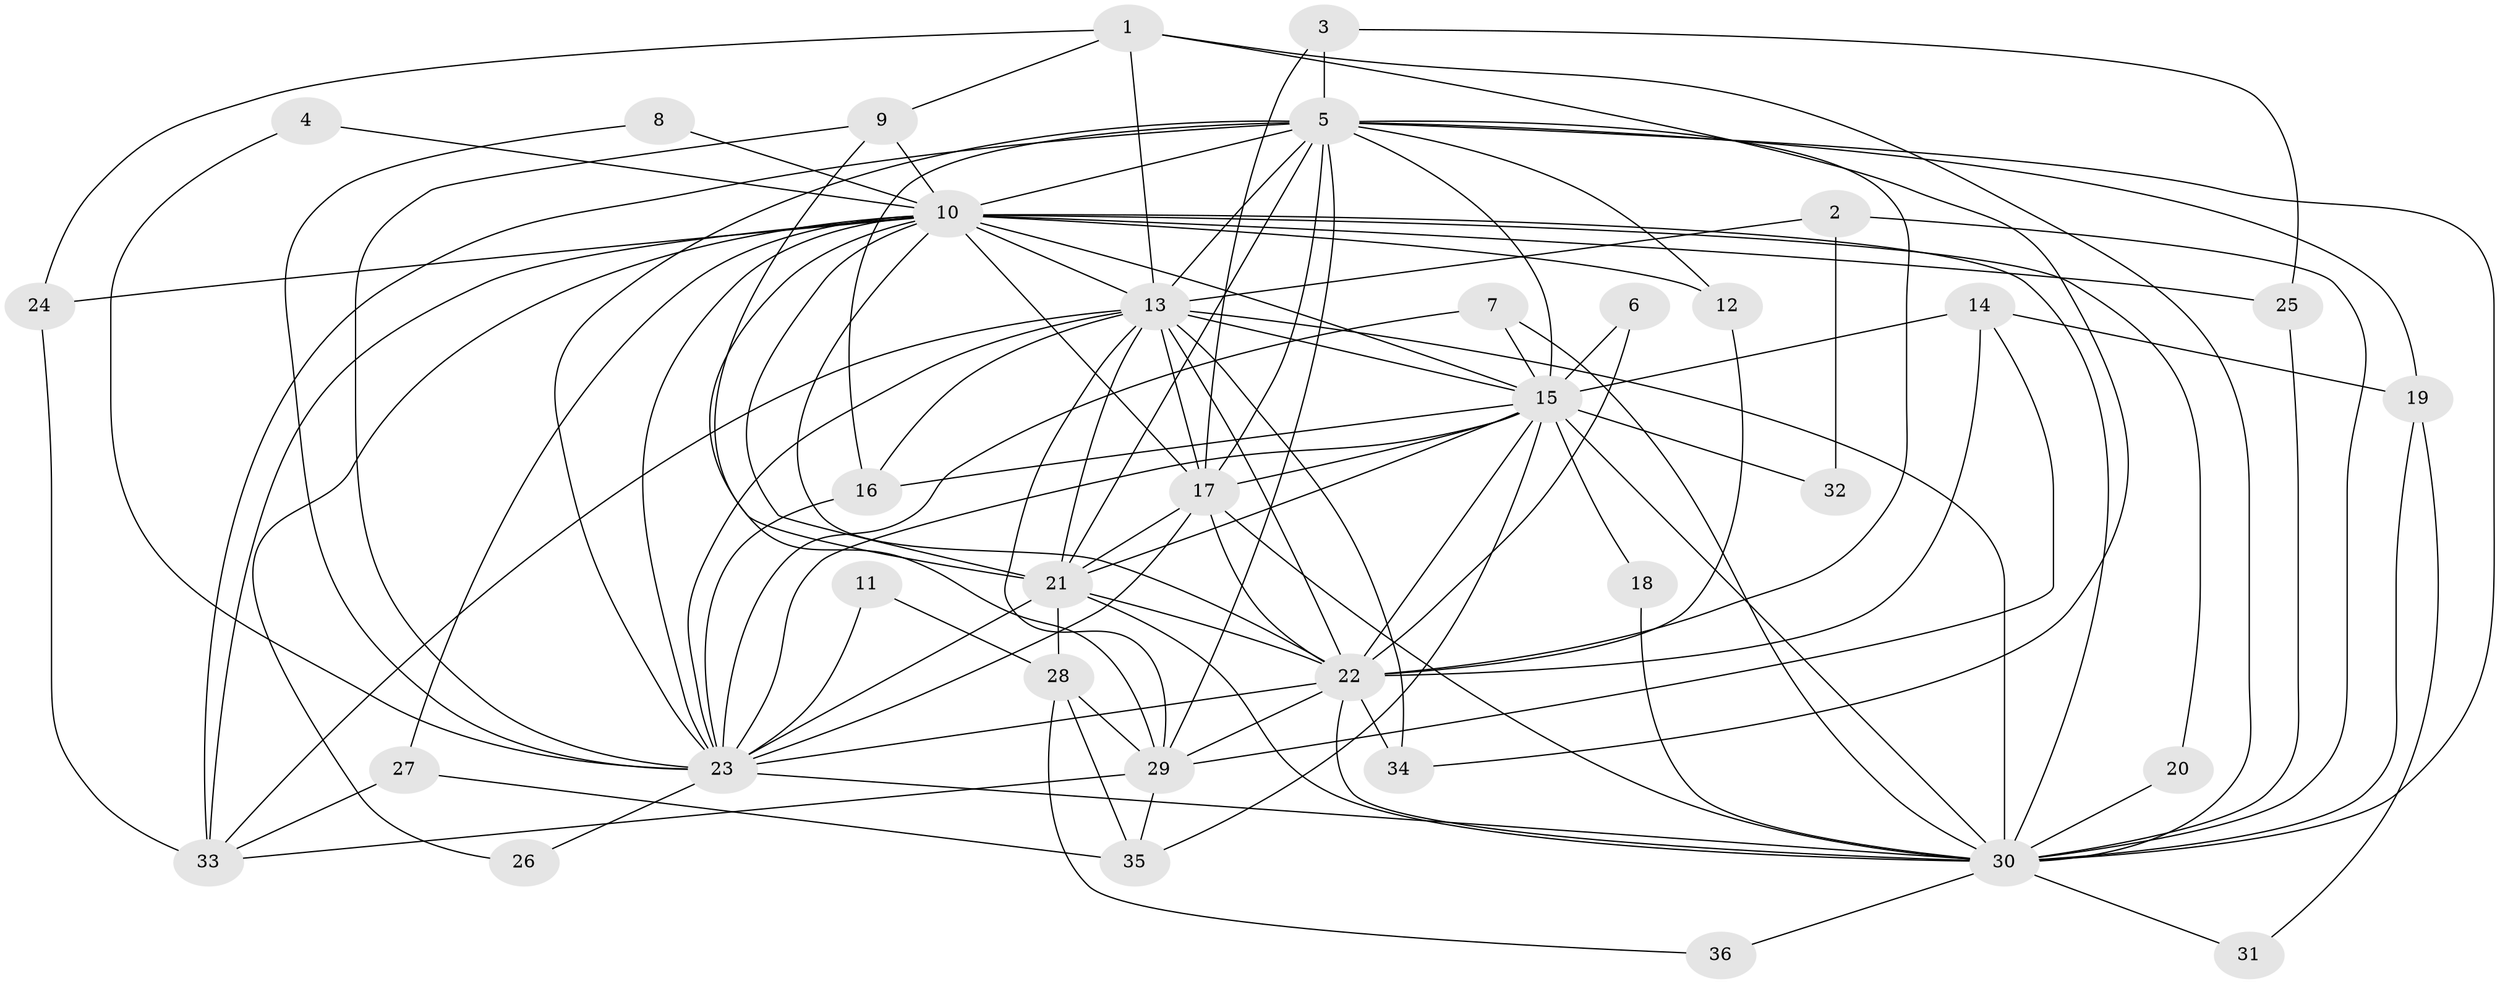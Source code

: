 // original degree distribution, {22: 0.014084507042253521, 16: 0.014084507042253521, 20: 0.014084507042253521, 19: 0.014084507042253521, 21: 0.028169014084507043, 13: 0.028169014084507043, 17: 0.014084507042253521, 11: 0.014084507042253521, 5: 0.014084507042253521, 3: 0.18309859154929578, 2: 0.5633802816901409, 9: 0.014084507042253521, 4: 0.056338028169014086, 6: 0.028169014084507043}
// Generated by graph-tools (version 1.1) at 2025/01/03/09/25 03:01:28]
// undirected, 36 vertices, 107 edges
graph export_dot {
graph [start="1"]
  node [color=gray90,style=filled];
  1;
  2;
  3;
  4;
  5;
  6;
  7;
  8;
  9;
  10;
  11;
  12;
  13;
  14;
  15;
  16;
  17;
  18;
  19;
  20;
  21;
  22;
  23;
  24;
  25;
  26;
  27;
  28;
  29;
  30;
  31;
  32;
  33;
  34;
  35;
  36;
  1 -- 9 [weight=1.0];
  1 -- 13 [weight=1.0];
  1 -- 24 [weight=1.0];
  1 -- 30 [weight=1.0];
  1 -- 34 [weight=1.0];
  2 -- 13 [weight=1.0];
  2 -- 30 [weight=1.0];
  2 -- 32 [weight=1.0];
  3 -- 5 [weight=1.0];
  3 -- 17 [weight=1.0];
  3 -- 25 [weight=1.0];
  4 -- 10 [weight=1.0];
  4 -- 23 [weight=1.0];
  5 -- 10 [weight=1.0];
  5 -- 12 [weight=1.0];
  5 -- 13 [weight=1.0];
  5 -- 15 [weight=2.0];
  5 -- 16 [weight=1.0];
  5 -- 17 [weight=2.0];
  5 -- 19 [weight=1.0];
  5 -- 21 [weight=1.0];
  5 -- 22 [weight=1.0];
  5 -- 23 [weight=1.0];
  5 -- 29 [weight=1.0];
  5 -- 30 [weight=1.0];
  5 -- 33 [weight=1.0];
  6 -- 15 [weight=1.0];
  6 -- 22 [weight=1.0];
  7 -- 15 [weight=1.0];
  7 -- 23 [weight=1.0];
  7 -- 30 [weight=1.0];
  8 -- 10 [weight=1.0];
  8 -- 23 [weight=1.0];
  9 -- 10 [weight=1.0];
  9 -- 21 [weight=1.0];
  9 -- 23 [weight=1.0];
  10 -- 12 [weight=1.0];
  10 -- 13 [weight=2.0];
  10 -- 15 [weight=1.0];
  10 -- 17 [weight=3.0];
  10 -- 20 [weight=1.0];
  10 -- 21 [weight=1.0];
  10 -- 22 [weight=1.0];
  10 -- 23 [weight=1.0];
  10 -- 24 [weight=1.0];
  10 -- 25 [weight=1.0];
  10 -- 26 [weight=1.0];
  10 -- 27 [weight=1.0];
  10 -- 29 [weight=1.0];
  10 -- 30 [weight=1.0];
  10 -- 33 [weight=1.0];
  11 -- 23 [weight=1.0];
  11 -- 28 [weight=1.0];
  12 -- 22 [weight=1.0];
  13 -- 15 [weight=2.0];
  13 -- 16 [weight=1.0];
  13 -- 17 [weight=3.0];
  13 -- 21 [weight=1.0];
  13 -- 22 [weight=2.0];
  13 -- 23 [weight=2.0];
  13 -- 29 [weight=1.0];
  13 -- 30 [weight=2.0];
  13 -- 33 [weight=1.0];
  13 -- 34 [weight=1.0];
  14 -- 15 [weight=1.0];
  14 -- 19 [weight=1.0];
  14 -- 22 [weight=1.0];
  14 -- 29 [weight=1.0];
  15 -- 16 [weight=1.0];
  15 -- 17 [weight=3.0];
  15 -- 18 [weight=1.0];
  15 -- 21 [weight=1.0];
  15 -- 22 [weight=1.0];
  15 -- 23 [weight=1.0];
  15 -- 30 [weight=1.0];
  15 -- 32 [weight=2.0];
  15 -- 35 [weight=1.0];
  16 -- 23 [weight=1.0];
  17 -- 21 [weight=2.0];
  17 -- 22 [weight=4.0];
  17 -- 23 [weight=3.0];
  17 -- 30 [weight=3.0];
  18 -- 30 [weight=1.0];
  19 -- 30 [weight=1.0];
  19 -- 31 [weight=1.0];
  20 -- 30 [weight=2.0];
  21 -- 22 [weight=1.0];
  21 -- 23 [weight=1.0];
  21 -- 28 [weight=1.0];
  21 -- 30 [weight=1.0];
  22 -- 23 [weight=1.0];
  22 -- 29 [weight=1.0];
  22 -- 30 [weight=1.0];
  22 -- 34 [weight=1.0];
  23 -- 26 [weight=1.0];
  23 -- 30 [weight=1.0];
  24 -- 33 [weight=1.0];
  25 -- 30 [weight=1.0];
  27 -- 33 [weight=1.0];
  27 -- 35 [weight=1.0];
  28 -- 29 [weight=1.0];
  28 -- 35 [weight=1.0];
  28 -- 36 [weight=1.0];
  29 -- 33 [weight=1.0];
  29 -- 35 [weight=1.0];
  30 -- 31 [weight=1.0];
  30 -- 36 [weight=1.0];
}
